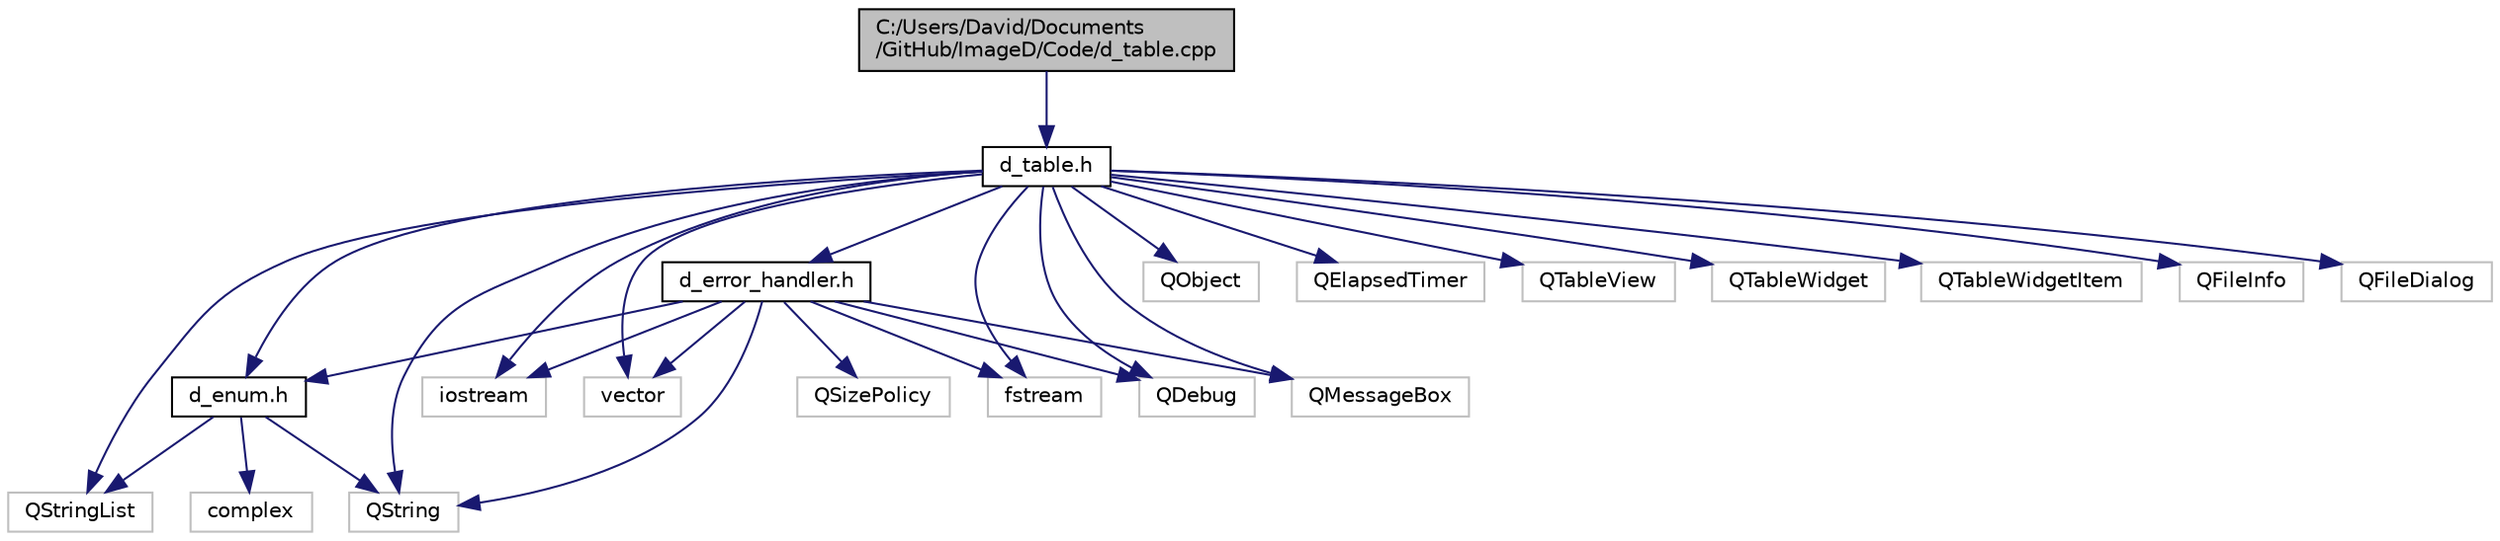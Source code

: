 digraph "C:/Users/David/Documents/GitHub/ImageD/Code/d_table.cpp"
{
 // LATEX_PDF_SIZE
  edge [fontname="Helvetica",fontsize="10",labelfontname="Helvetica",labelfontsize="10"];
  node [fontname="Helvetica",fontsize="10",shape=record];
  Node1 [label="C:/Users/David/Documents\l/GitHub/ImageD/Code/d_table.cpp",height=0.2,width=0.4,color="black", fillcolor="grey75", style="filled", fontcolor="black",tooltip=" "];
  Node1 -> Node2 [color="midnightblue",fontsize="10",style="solid"];
  Node2 [label="d_table.h",height=0.2,width=0.4,color="black", fillcolor="white", style="filled",URL="$d__table_8h.html",tooltip=" "];
  Node2 -> Node3 [color="midnightblue",fontsize="10",style="solid"];
  Node3 [label="d_enum.h",height=0.2,width=0.4,color="black", fillcolor="white", style="filled",URL="$d__enum_8h.html",tooltip=" "];
  Node3 -> Node4 [color="midnightblue",fontsize="10",style="solid"];
  Node4 [label="QStringList",height=0.2,width=0.4,color="grey75", fillcolor="white", style="filled",tooltip=" "];
  Node3 -> Node5 [color="midnightblue",fontsize="10",style="solid"];
  Node5 [label="QString",height=0.2,width=0.4,color="grey75", fillcolor="white", style="filled",tooltip=" "];
  Node3 -> Node6 [color="midnightblue",fontsize="10",style="solid"];
  Node6 [label="complex",height=0.2,width=0.4,color="grey75", fillcolor="white", style="filled",tooltip=" "];
  Node2 -> Node7 [color="midnightblue",fontsize="10",style="solid"];
  Node7 [label="d_error_handler.h",height=0.2,width=0.4,color="black", fillcolor="white", style="filled",URL="$d__error__handler_8h.html",tooltip=" "];
  Node7 -> Node3 [color="midnightblue",fontsize="10",style="solid"];
  Node7 -> Node8 [color="midnightblue",fontsize="10",style="solid"];
  Node8 [label="iostream",height=0.2,width=0.4,color="grey75", fillcolor="white", style="filled",tooltip=" "];
  Node7 -> Node9 [color="midnightblue",fontsize="10",style="solid"];
  Node9 [label="vector",height=0.2,width=0.4,color="grey75", fillcolor="white", style="filled",tooltip=" "];
  Node7 -> Node10 [color="midnightblue",fontsize="10",style="solid"];
  Node10 [label="fstream",height=0.2,width=0.4,color="grey75", fillcolor="white", style="filled",tooltip=" "];
  Node7 -> Node5 [color="midnightblue",fontsize="10",style="solid"];
  Node7 -> Node11 [color="midnightblue",fontsize="10",style="solid"];
  Node11 [label="QDebug",height=0.2,width=0.4,color="grey75", fillcolor="white", style="filled",tooltip=" "];
  Node7 -> Node12 [color="midnightblue",fontsize="10",style="solid"];
  Node12 [label="QMessageBox",height=0.2,width=0.4,color="grey75", fillcolor="white", style="filled",tooltip=" "];
  Node7 -> Node13 [color="midnightblue",fontsize="10",style="solid"];
  Node13 [label="QSizePolicy",height=0.2,width=0.4,color="grey75", fillcolor="white", style="filled",tooltip=" "];
  Node2 -> Node8 [color="midnightblue",fontsize="10",style="solid"];
  Node2 -> Node9 [color="midnightblue",fontsize="10",style="solid"];
  Node2 -> Node10 [color="midnightblue",fontsize="10",style="solid"];
  Node2 -> Node14 [color="midnightblue",fontsize="10",style="solid"];
  Node14 [label="QObject",height=0.2,width=0.4,color="grey75", fillcolor="white", style="filled",tooltip=" "];
  Node2 -> Node5 [color="midnightblue",fontsize="10",style="solid"];
  Node2 -> Node4 [color="midnightblue",fontsize="10",style="solid"];
  Node2 -> Node11 [color="midnightblue",fontsize="10",style="solid"];
  Node2 -> Node12 [color="midnightblue",fontsize="10",style="solid"];
  Node2 -> Node15 [color="midnightblue",fontsize="10",style="solid"];
  Node15 [label="QElapsedTimer",height=0.2,width=0.4,color="grey75", fillcolor="white", style="filled",tooltip=" "];
  Node2 -> Node16 [color="midnightblue",fontsize="10",style="solid"];
  Node16 [label="QTableView",height=0.2,width=0.4,color="grey75", fillcolor="white", style="filled",tooltip=" "];
  Node2 -> Node17 [color="midnightblue",fontsize="10",style="solid"];
  Node17 [label="QTableWidget",height=0.2,width=0.4,color="grey75", fillcolor="white", style="filled",tooltip=" "];
  Node2 -> Node18 [color="midnightblue",fontsize="10",style="solid"];
  Node18 [label="QTableWidgetItem",height=0.2,width=0.4,color="grey75", fillcolor="white", style="filled",tooltip=" "];
  Node2 -> Node19 [color="midnightblue",fontsize="10",style="solid"];
  Node19 [label="QFileInfo",height=0.2,width=0.4,color="grey75", fillcolor="white", style="filled",tooltip=" "];
  Node2 -> Node20 [color="midnightblue",fontsize="10",style="solid"];
  Node20 [label="QFileDialog",height=0.2,width=0.4,color="grey75", fillcolor="white", style="filled",tooltip=" "];
}

